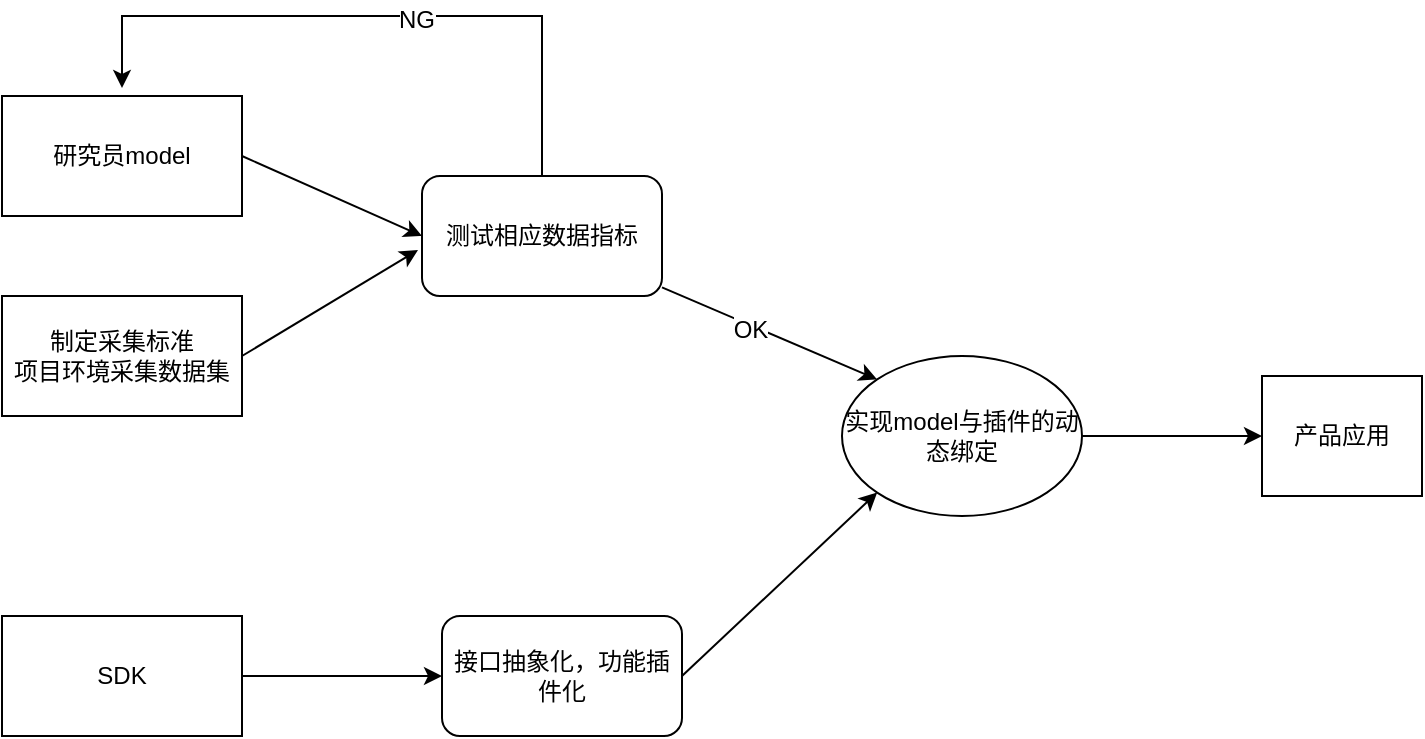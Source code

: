<mxfile version="12.3.8" type="github" pages="1">
  <diagram id="EJcrb3a4n1ViV2a4O8cz" name="第 1 页">
    <mxGraphModel dx="868" dy="484" grid="1" gridSize="10" guides="1" tooltips="1" connect="1" arrows="1" fold="1" page="1" pageScale="1" pageWidth="827" pageHeight="1169" math="0" shadow="0">
      <root>
        <mxCell id="0"/>
        <mxCell id="1" parent="0"/>
        <mxCell id="RlPB6atfewtDa8ce3-N_-4" style="rounded=0;orthogonalLoop=1;jettySize=auto;html=1;exitX=1;exitY=0.5;exitDx=0;exitDy=0;entryX=0;entryY=0.5;entryDx=0;entryDy=0;" edge="1" parent="1" source="RlPB6atfewtDa8ce3-N_-1" target="RlPB6atfewtDa8ce3-N_-2">
          <mxGeometry relative="1" as="geometry">
            <mxPoint x="270" y="170" as="targetPoint"/>
          </mxGeometry>
        </mxCell>
        <mxCell id="RlPB6atfewtDa8ce3-N_-1" value="研究员model" style="rounded=0;whiteSpace=wrap;html=1;" vertex="1" parent="1">
          <mxGeometry x="70" y="100" width="120" height="60" as="geometry"/>
        </mxCell>
        <mxCell id="RlPB6atfewtDa8ce3-N_-6" style="edgeStyle=none;rounded=0;orthogonalLoop=1;jettySize=auto;html=1;entryX=0;entryY=0;entryDx=0;entryDy=0;" edge="1" parent="1" source="RlPB6atfewtDa8ce3-N_-2" target="RlPB6atfewtDa8ce3-N_-13">
          <mxGeometry relative="1" as="geometry">
            <mxPoint x="510" y="170" as="targetPoint"/>
          </mxGeometry>
        </mxCell>
        <mxCell id="RlPB6atfewtDa8ce3-N_-7" value="OK" style="text;html=1;align=center;verticalAlign=middle;resizable=0;points=[];;labelBackgroundColor=#ffffff;" vertex="1" connectable="0" parent="RlPB6atfewtDa8ce3-N_-6">
          <mxGeometry x="-0.182" y="-2" relative="1" as="geometry">
            <mxPoint as="offset"/>
          </mxGeometry>
        </mxCell>
        <mxCell id="RlPB6atfewtDa8ce3-N_-8" style="edgeStyle=orthogonalEdgeStyle;rounded=0;orthogonalLoop=1;jettySize=auto;html=1;exitX=0.5;exitY=0;exitDx=0;exitDy=0;" edge="1" parent="1" source="RlPB6atfewtDa8ce3-N_-2">
          <mxGeometry relative="1" as="geometry">
            <mxPoint x="130" y="96" as="targetPoint"/>
            <Array as="points">
              <mxPoint x="340" y="60"/>
              <mxPoint x="130" y="60"/>
            </Array>
          </mxGeometry>
        </mxCell>
        <mxCell id="RlPB6atfewtDa8ce3-N_-9" value="NG" style="text;html=1;align=center;verticalAlign=middle;resizable=0;points=[];;labelBackgroundColor=#ffffff;" vertex="1" connectable="0" parent="RlPB6atfewtDa8ce3-N_-8">
          <mxGeometry x="-0.123" y="2" relative="1" as="geometry">
            <mxPoint as="offset"/>
          </mxGeometry>
        </mxCell>
        <mxCell id="RlPB6atfewtDa8ce3-N_-2" value="测试相应数据指标" style="rounded=1;whiteSpace=wrap;html=1;" vertex="1" parent="1">
          <mxGeometry x="280" y="140" width="120" height="60" as="geometry"/>
        </mxCell>
        <mxCell id="RlPB6atfewtDa8ce3-N_-5" style="edgeStyle=none;rounded=0;orthogonalLoop=1;jettySize=auto;html=1;exitX=1;exitY=0.5;exitDx=0;exitDy=0;" edge="1" parent="1" source="RlPB6atfewtDa8ce3-N_-3">
          <mxGeometry relative="1" as="geometry">
            <mxPoint x="278" y="177" as="targetPoint"/>
          </mxGeometry>
        </mxCell>
        <mxCell id="RlPB6atfewtDa8ce3-N_-3" value="制定采集标准&lt;br&gt;项目环境采集数据集" style="rounded=0;whiteSpace=wrap;html=1;" vertex="1" parent="1">
          <mxGeometry x="70" y="200" width="120" height="60" as="geometry"/>
        </mxCell>
        <mxCell id="RlPB6atfewtDa8ce3-N_-12" style="edgeStyle=orthogonalEdgeStyle;rounded=0;orthogonalLoop=1;jettySize=auto;html=1;entryX=0;entryY=0.5;entryDx=0;entryDy=0;" edge="1" parent="1" source="RlPB6atfewtDa8ce3-N_-10" target="RlPB6atfewtDa8ce3-N_-11">
          <mxGeometry relative="1" as="geometry"/>
        </mxCell>
        <mxCell id="RlPB6atfewtDa8ce3-N_-10" value="SDK" style="rounded=0;whiteSpace=wrap;html=1;" vertex="1" parent="1">
          <mxGeometry x="70" y="360" width="120" height="60" as="geometry"/>
        </mxCell>
        <mxCell id="RlPB6atfewtDa8ce3-N_-14" style="rounded=0;orthogonalLoop=1;jettySize=auto;html=1;exitX=1;exitY=0.5;exitDx=0;exitDy=0;entryX=0;entryY=1;entryDx=0;entryDy=0;" edge="1" parent="1" source="RlPB6atfewtDa8ce3-N_-11" target="RlPB6atfewtDa8ce3-N_-13">
          <mxGeometry relative="1" as="geometry"/>
        </mxCell>
        <mxCell id="RlPB6atfewtDa8ce3-N_-11" value="接口抽象化，功能插件化" style="rounded=1;whiteSpace=wrap;html=1;" vertex="1" parent="1">
          <mxGeometry x="290" y="360" width="120" height="60" as="geometry"/>
        </mxCell>
        <mxCell id="RlPB6atfewtDa8ce3-N_-17" style="edgeStyle=none;rounded=0;orthogonalLoop=1;jettySize=auto;html=1;entryX=0;entryY=0.5;entryDx=0;entryDy=0;" edge="1" parent="1" source="RlPB6atfewtDa8ce3-N_-13" target="RlPB6atfewtDa8ce3-N_-16">
          <mxGeometry relative="1" as="geometry"/>
        </mxCell>
        <mxCell id="RlPB6atfewtDa8ce3-N_-13" value="实现model与插件的动态绑定" style="ellipse;whiteSpace=wrap;html=1;" vertex="1" parent="1">
          <mxGeometry x="490" y="230" width="120" height="80" as="geometry"/>
        </mxCell>
        <mxCell id="RlPB6atfewtDa8ce3-N_-16" value="产品应用" style="rounded=0;whiteSpace=wrap;html=1;" vertex="1" parent="1">
          <mxGeometry x="700" y="240" width="80" height="60" as="geometry"/>
        </mxCell>
      </root>
    </mxGraphModel>
  </diagram>
</mxfile>
